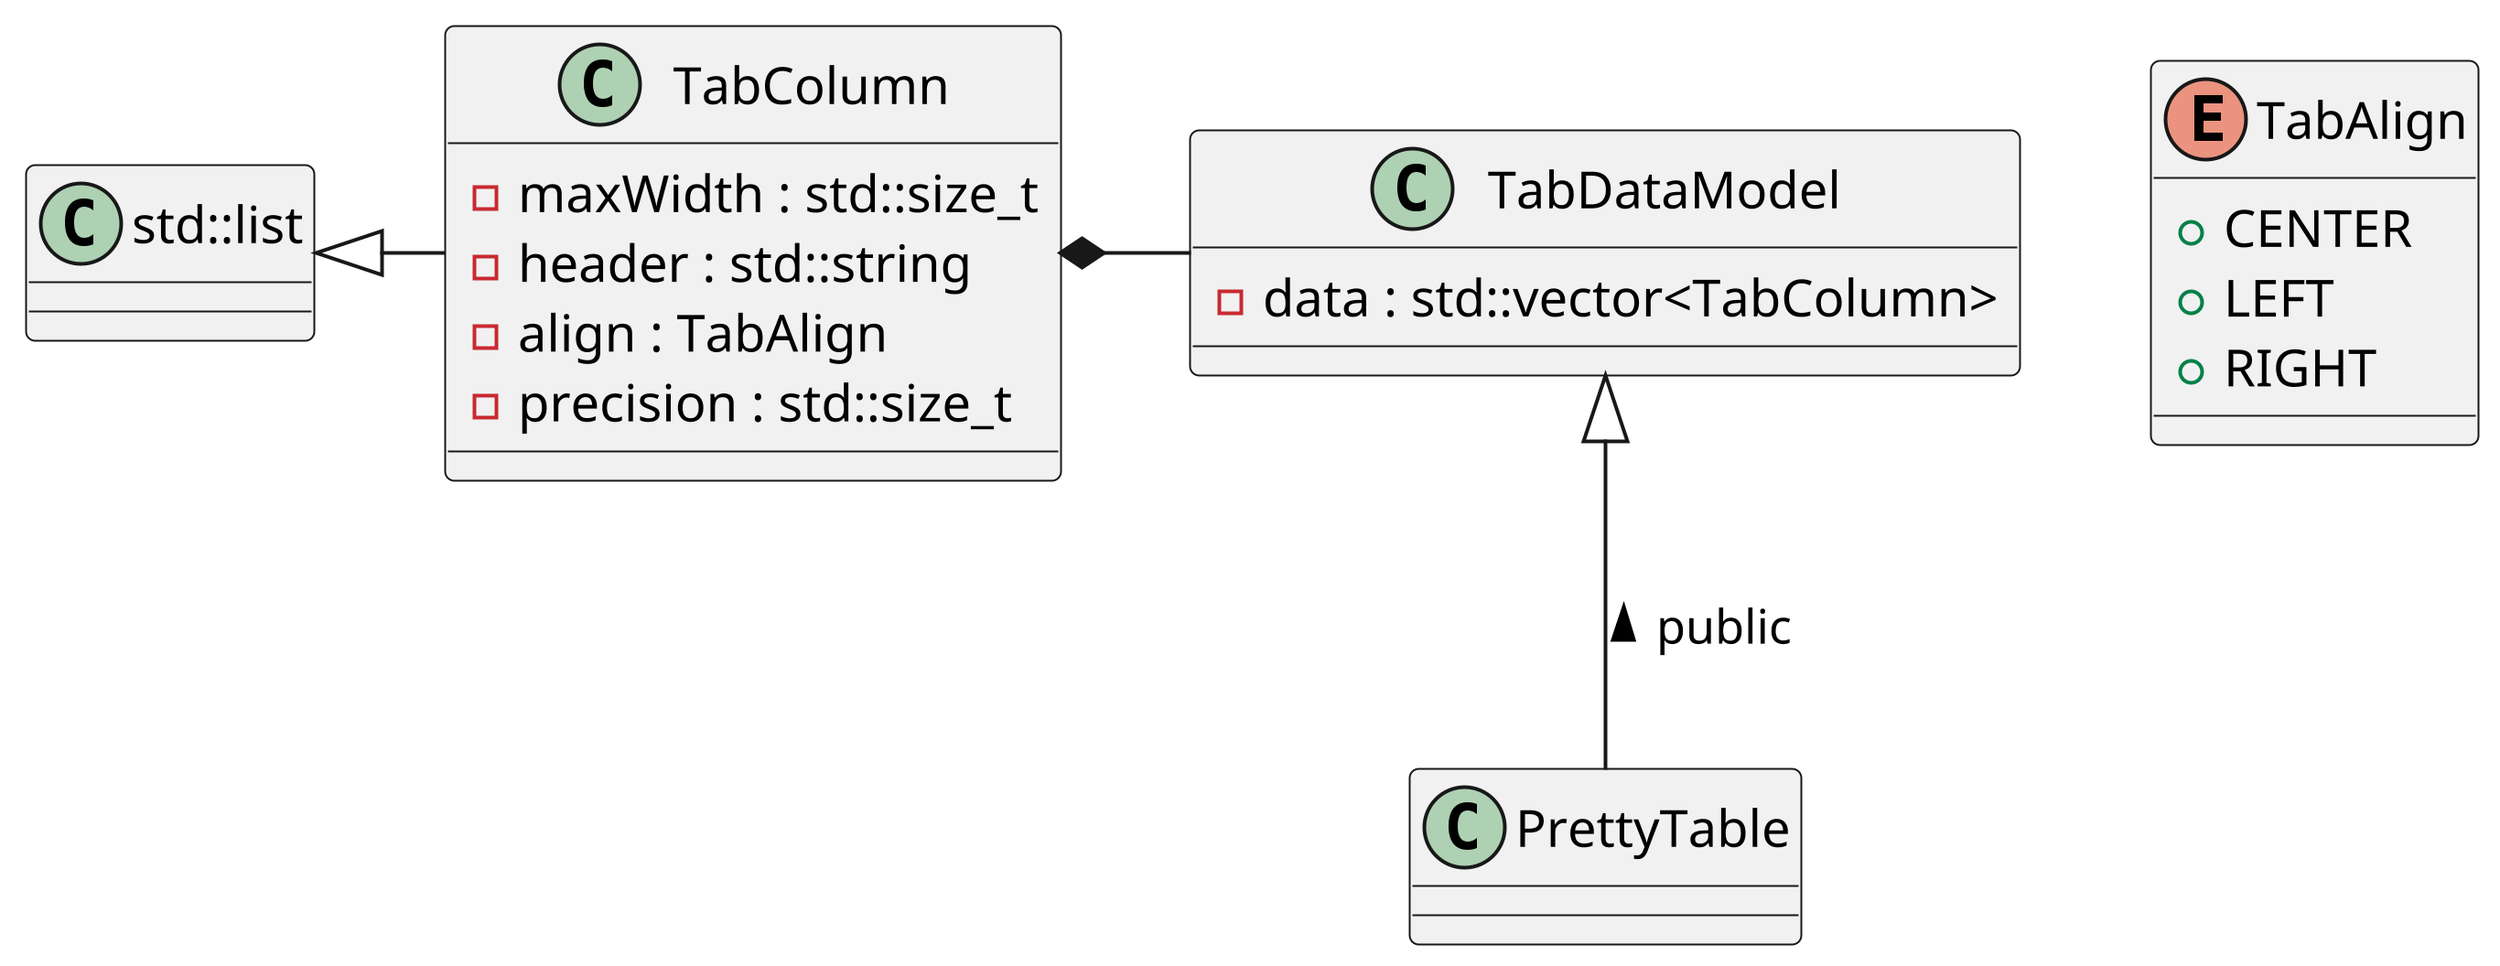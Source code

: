 @startuml Pretty-Table
scale 20

skinparam DefaultFontName "Ubuntu Mono"

enum TabAlign
class std::list
class TabColumn{
    - maxWidth : std::size_t
    - header : std::string
    - align : TabAlign
    - precision : std::size_t
}
class TabDataModel{
    - data : std::vector<TabColumn>
}
class PrettyTable

TabColumn -left-|> std::list
TabDataModel -left-* TabColumn

PrettyTable -up-|> TabDataModel : public >

enum TabAlign {
    + CENTER
    + LEFT
    + RIGHT
}

@enduml